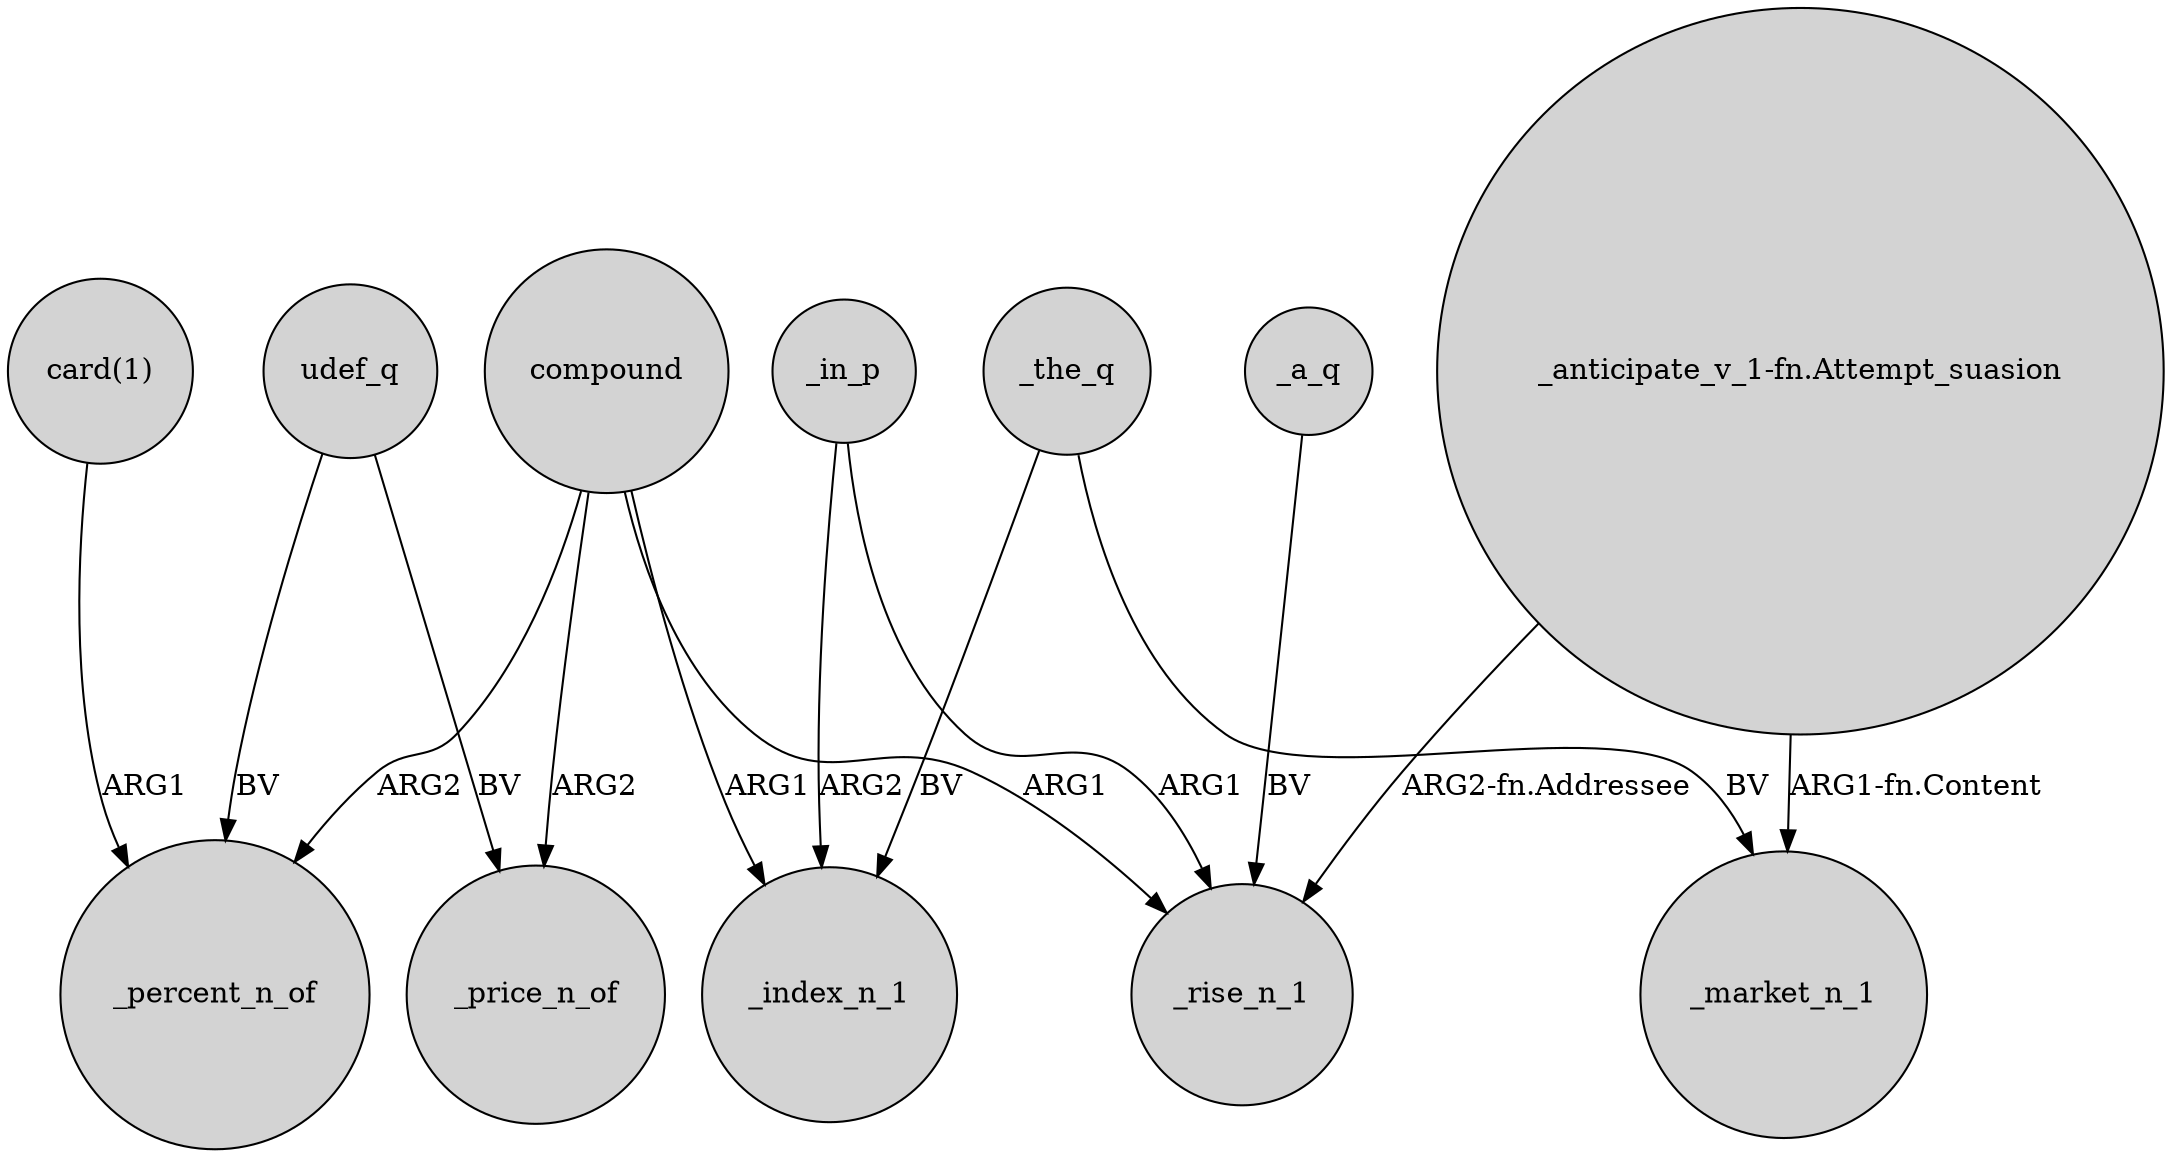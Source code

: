 digraph {
	node [shape=circle style=filled]
	compound -> _price_n_of [label=ARG2]
	udef_q -> _percent_n_of [label=BV]
	"card(1)" -> _percent_n_of [label=ARG1]
	_a_q -> _rise_n_1 [label=BV]
	_the_q -> _index_n_1 [label=BV]
	compound -> _percent_n_of [label=ARG2]
	compound -> _rise_n_1 [label=ARG1]
	_in_p -> _index_n_1 [label=ARG2]
	_in_p -> _rise_n_1 [label=ARG1]
	_the_q -> _market_n_1 [label=BV]
	"_anticipate_v_1-fn.Attempt_suasion" -> _rise_n_1 [label="ARG2-fn.Addressee"]
	"_anticipate_v_1-fn.Attempt_suasion" -> _market_n_1 [label="ARG1-fn.Content"]
	udef_q -> _price_n_of [label=BV]
	compound -> _index_n_1 [label=ARG1]
}

